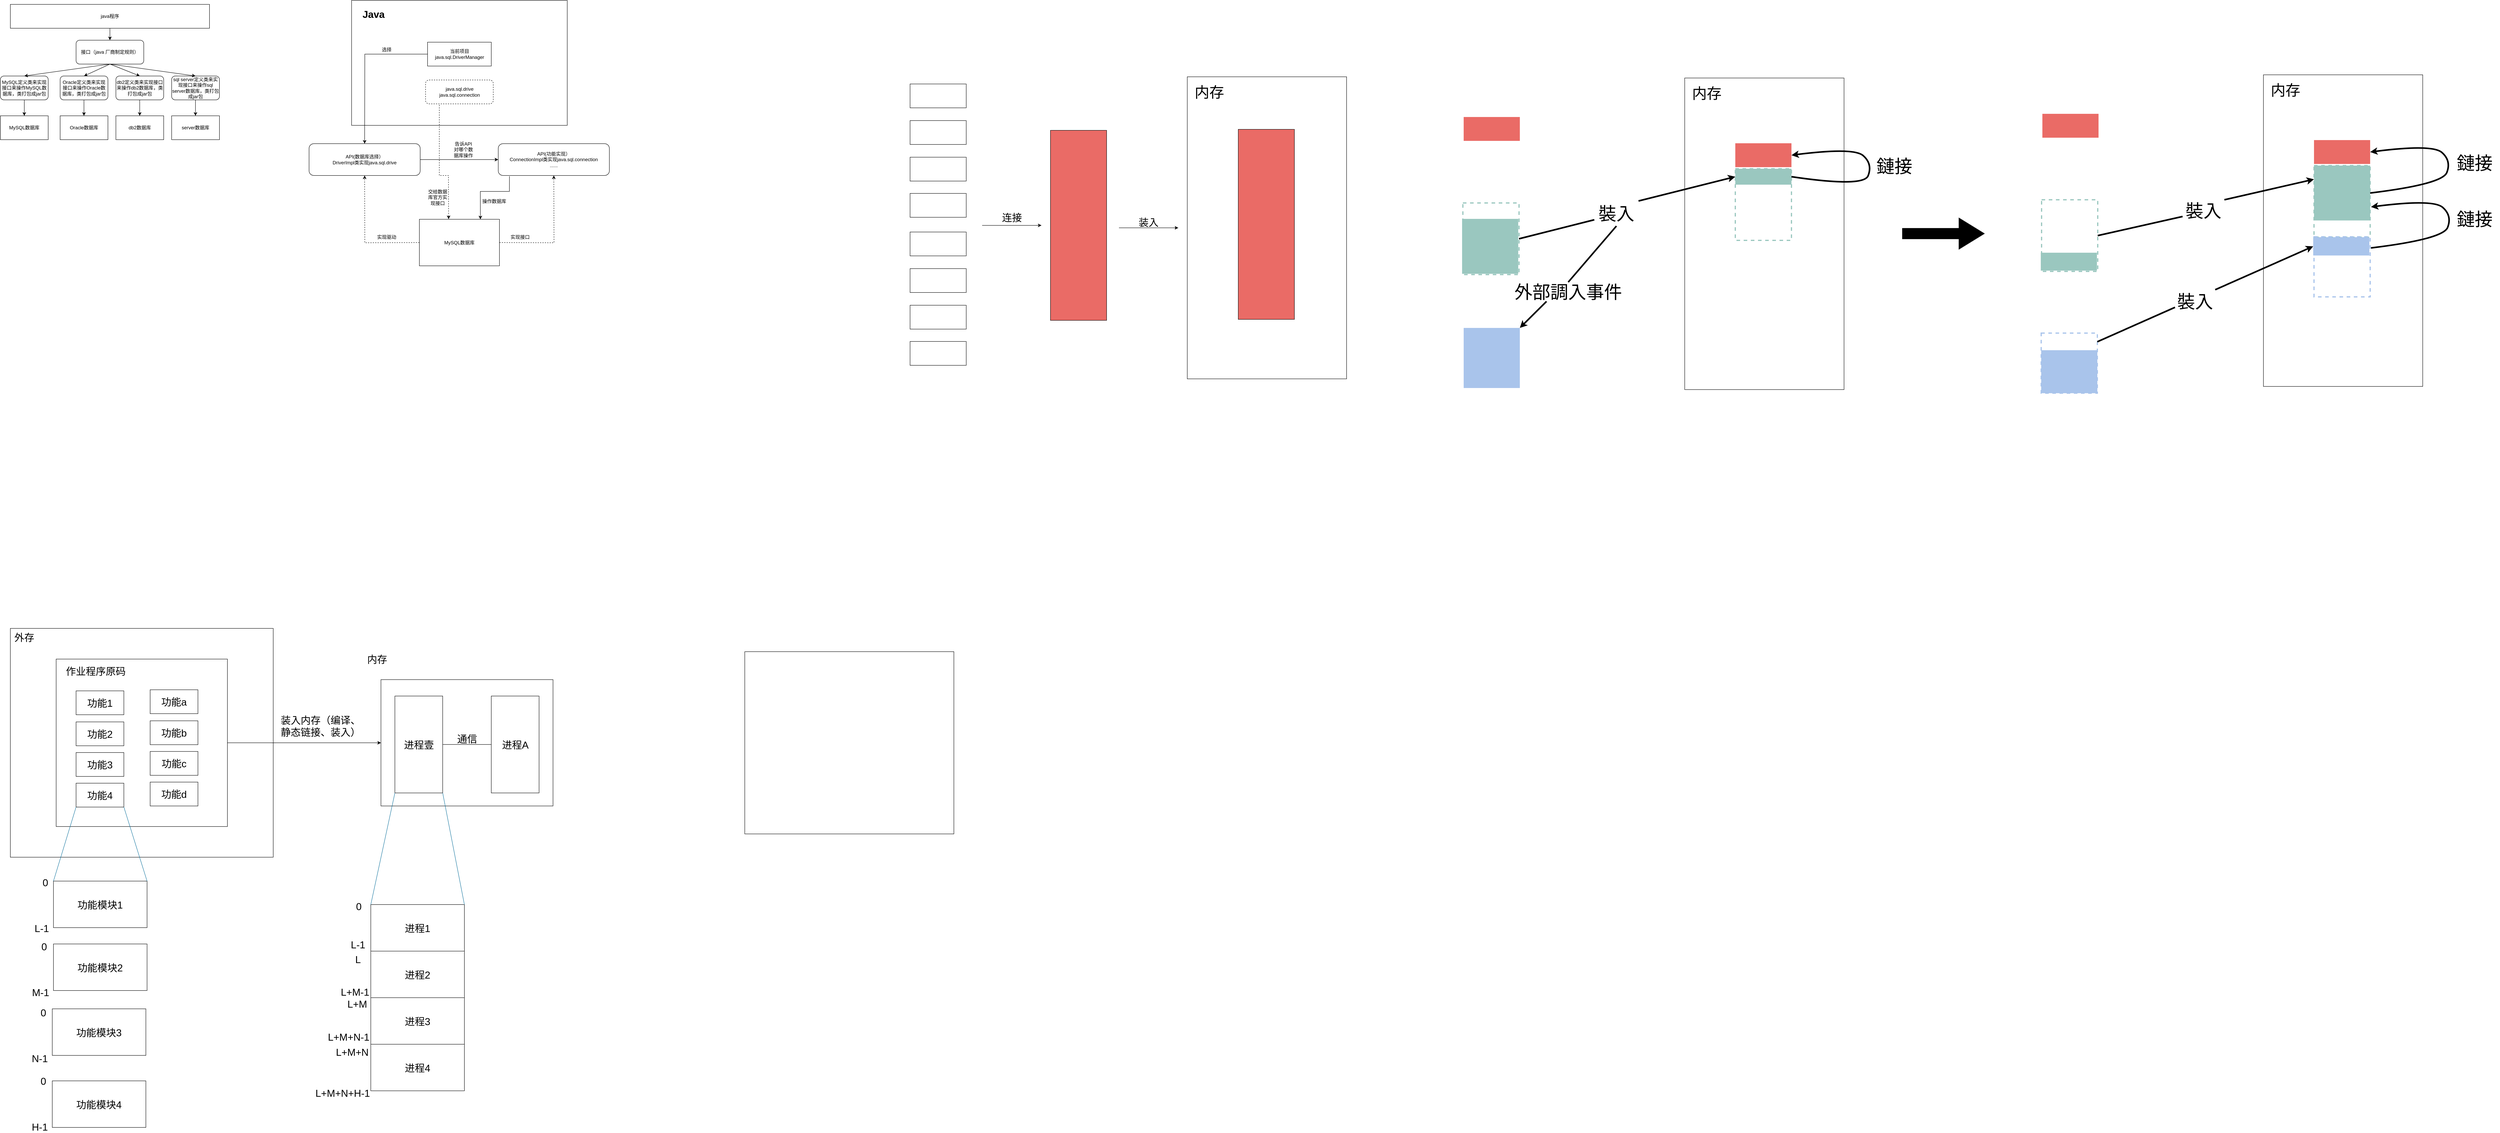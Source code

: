 <mxfile version="20.5.1" type="github">
  <diagram id="fJQxoJf5jhGwblM7NqLG" name="第 1 页">
    <mxGraphModel dx="2585" dy="1385" grid="0" gridSize="10" guides="0" tooltips="1" connect="1" arrows="1" fold="1" page="1" pageScale="1" pageWidth="12000" pageHeight="1500" math="0" shadow="0">
      <root>
        <mxCell id="0" />
        <mxCell id="1" parent="0" />
        <mxCell id="TgsDMeZz0ZNmJRAmqob0-390" value="" style="rounded=0;whiteSpace=wrap;html=1;fontSize=25;" vertex="1" parent="1">
          <mxGeometry x="4514" y="395" width="400" height="783" as="geometry" />
        </mxCell>
        <mxCell id="TgsDMeZz0ZNmJRAmqob0-39" value="" style="rounded=0;whiteSpace=wrap;html=1;fillColor=none;" vertex="1" parent="1">
          <mxGeometry x="1166.75" y="200" width="541.5" height="314" as="geometry" />
        </mxCell>
        <mxCell id="TgsDMeZz0ZNmJRAmqob0-1" value="java程序&lt;br&gt;" style="rounded=0;whiteSpace=wrap;html=1;align=center;" vertex="1" parent="1">
          <mxGeometry x="310" y="210" width="500" height="60" as="geometry" />
        </mxCell>
        <mxCell id="TgsDMeZz0ZNmJRAmqob0-2" value="接口（java 厂商制定规则）" style="rounded=1;whiteSpace=wrap;html=1;" vertex="1" parent="1">
          <mxGeometry x="475" y="300" width="170" height="60" as="geometry" />
        </mxCell>
        <mxCell id="TgsDMeZz0ZNmJRAmqob0-3" value="MySQL定义类来实现接口来操作MySQL数据库，类打包成jar包" style="rounded=1;whiteSpace=wrap;html=1;" vertex="1" parent="1">
          <mxGeometry x="285" y="390" width="120" height="60" as="geometry" />
        </mxCell>
        <mxCell id="TgsDMeZz0ZNmJRAmqob0-4" value="Oracle定义类来实现接口来操作Oracle数据库，类打包成jar包" style="rounded=1;whiteSpace=wrap;html=1;" vertex="1" parent="1">
          <mxGeometry x="435" y="390" width="120" height="60" as="geometry" />
        </mxCell>
        <mxCell id="TgsDMeZz0ZNmJRAmqob0-5" value="db2定义类来实现接口来操作db2数据库，类打包成jar包" style="rounded=1;whiteSpace=wrap;html=1;" vertex="1" parent="1">
          <mxGeometry x="575" y="390" width="120" height="60" as="geometry" />
        </mxCell>
        <mxCell id="TgsDMeZz0ZNmJRAmqob0-6" value="sql server定义类来实现接口来操作sql server数据库，类打包成jar包" style="rounded=1;whiteSpace=wrap;html=1;" vertex="1" parent="1">
          <mxGeometry x="715" y="390" width="120" height="60" as="geometry" />
        </mxCell>
        <mxCell id="TgsDMeZz0ZNmJRAmqob0-7" value="MySQL数据库" style="rounded=0;whiteSpace=wrap;html=1;" vertex="1" parent="1">
          <mxGeometry x="285" y="490" width="120" height="60" as="geometry" />
        </mxCell>
        <mxCell id="TgsDMeZz0ZNmJRAmqob0-8" value="server数据库" style="rounded=0;whiteSpace=wrap;html=1;" vertex="1" parent="1">
          <mxGeometry x="715" y="490" width="120" height="60" as="geometry" />
        </mxCell>
        <mxCell id="TgsDMeZz0ZNmJRAmqob0-9" value="db2数据库" style="rounded=0;whiteSpace=wrap;html=1;" vertex="1" parent="1">
          <mxGeometry x="575" y="490" width="120" height="60" as="geometry" />
        </mxCell>
        <mxCell id="TgsDMeZz0ZNmJRAmqob0-10" value="Oracle数据库" style="rounded=0;whiteSpace=wrap;html=1;" vertex="1" parent="1">
          <mxGeometry x="435" y="490" width="120" height="60" as="geometry" />
        </mxCell>
        <mxCell id="TgsDMeZz0ZNmJRAmqob0-11" value="" style="endArrow=classic;html=1;rounded=0;exitX=0.5;exitY=1;exitDx=0;exitDy=0;entryX=0.5;entryY=0;entryDx=0;entryDy=0;" edge="1" parent="1" source="TgsDMeZz0ZNmJRAmqob0-1" target="TgsDMeZz0ZNmJRAmqob0-2">
          <mxGeometry width="50" height="50" relative="1" as="geometry">
            <mxPoint x="590" y="390" as="sourcePoint" />
            <mxPoint x="640" y="340" as="targetPoint" />
          </mxGeometry>
        </mxCell>
        <mxCell id="TgsDMeZz0ZNmJRAmqob0-12" value="" style="endArrow=classic;html=1;rounded=0;exitX=0.5;exitY=1;exitDx=0;exitDy=0;entryX=0.5;entryY=0;entryDx=0;entryDy=0;" edge="1" parent="1" source="TgsDMeZz0ZNmJRAmqob0-2" target="TgsDMeZz0ZNmJRAmqob0-3">
          <mxGeometry width="50" height="50" relative="1" as="geometry">
            <mxPoint x="590" y="390" as="sourcePoint" />
            <mxPoint x="640" y="340" as="targetPoint" />
          </mxGeometry>
        </mxCell>
        <mxCell id="TgsDMeZz0ZNmJRAmqob0-13" value="" style="endArrow=classic;html=1;rounded=0;exitX=0.5;exitY=1;exitDx=0;exitDy=0;entryX=0.5;entryY=0;entryDx=0;entryDy=0;" edge="1" parent="1" source="TgsDMeZz0ZNmJRAmqob0-2" target="TgsDMeZz0ZNmJRAmqob0-6">
          <mxGeometry width="50" height="50" relative="1" as="geometry">
            <mxPoint x="570" y="370" as="sourcePoint" />
            <mxPoint x="355" y="400" as="targetPoint" />
          </mxGeometry>
        </mxCell>
        <mxCell id="TgsDMeZz0ZNmJRAmqob0-14" value="" style="endArrow=classic;html=1;rounded=0;entryX=0.5;entryY=0;entryDx=0;entryDy=0;exitX=0.5;exitY=1;exitDx=0;exitDy=0;" edge="1" parent="1" source="TgsDMeZz0ZNmJRAmqob0-2" target="TgsDMeZz0ZNmJRAmqob0-5">
          <mxGeometry width="50" height="50" relative="1" as="geometry">
            <mxPoint x="560" y="370" as="sourcePoint" />
            <mxPoint x="785" y="400" as="targetPoint" />
          </mxGeometry>
        </mxCell>
        <mxCell id="TgsDMeZz0ZNmJRAmqob0-15" value="" style="endArrow=classic;html=1;rounded=0;entryX=0.5;entryY=0;entryDx=0;entryDy=0;exitX=0.5;exitY=1;exitDx=0;exitDy=0;" edge="1" parent="1" source="TgsDMeZz0ZNmJRAmqob0-2" target="TgsDMeZz0ZNmJRAmqob0-4">
          <mxGeometry width="50" height="50" relative="1" as="geometry">
            <mxPoint x="570" y="370" as="sourcePoint" />
            <mxPoint x="645" y="400" as="targetPoint" />
          </mxGeometry>
        </mxCell>
        <mxCell id="TgsDMeZz0ZNmJRAmqob0-16" value="" style="endArrow=classic;html=1;rounded=0;exitX=0.5;exitY=1;exitDx=0;exitDy=0;entryX=0.5;entryY=0;entryDx=0;entryDy=0;" edge="1" parent="1" source="TgsDMeZz0ZNmJRAmqob0-3" target="TgsDMeZz0ZNmJRAmqob0-7">
          <mxGeometry width="50" height="50" relative="1" as="geometry">
            <mxPoint x="570" y="280" as="sourcePoint" />
            <mxPoint x="570" y="310" as="targetPoint" />
          </mxGeometry>
        </mxCell>
        <mxCell id="TgsDMeZz0ZNmJRAmqob0-17" value="" style="endArrow=classic;html=1;rounded=0;exitX=0.5;exitY=1;exitDx=0;exitDy=0;entryX=0.5;entryY=0;entryDx=0;entryDy=0;" edge="1" parent="1">
          <mxGeometry width="50" height="50" relative="1" as="geometry">
            <mxPoint x="494.8" y="450" as="sourcePoint" />
            <mxPoint x="494.8" y="490" as="targetPoint" />
          </mxGeometry>
        </mxCell>
        <mxCell id="TgsDMeZz0ZNmJRAmqob0-18" value="" style="endArrow=classic;html=1;rounded=0;exitX=0.5;exitY=1;exitDx=0;exitDy=0;entryX=0.5;entryY=0;entryDx=0;entryDy=0;" edge="1" parent="1">
          <mxGeometry width="50" height="50" relative="1" as="geometry">
            <mxPoint x="634.8" y="450" as="sourcePoint" />
            <mxPoint x="634.8" y="490" as="targetPoint" />
          </mxGeometry>
        </mxCell>
        <mxCell id="TgsDMeZz0ZNmJRAmqob0-19" value="" style="endArrow=classic;html=1;rounded=0;exitX=0.5;exitY=1;exitDx=0;exitDy=0;entryX=0.5;entryY=0;entryDx=0;entryDy=0;" edge="1" parent="1">
          <mxGeometry width="50" height="50" relative="1" as="geometry">
            <mxPoint x="774.8" y="450" as="sourcePoint" />
            <mxPoint x="774.8" y="490" as="targetPoint" />
          </mxGeometry>
        </mxCell>
        <mxCell id="TgsDMeZz0ZNmJRAmqob0-20" value="当前项目&lt;br&gt;java.sql.DriverManager" style="rounded=0;whiteSpace=wrap;html=1;align=center;" vertex="1" parent="1">
          <mxGeometry x="1357.5" y="305" width="160" height="60" as="geometry" />
        </mxCell>
        <mxCell id="TgsDMeZz0ZNmJRAmqob0-21" value="java.sql.drive&lt;br&gt;java.sql.connection&lt;br&gt;" style="rounded=1;whiteSpace=wrap;html=1;fillColor=none;dashed=1;" vertex="1" parent="1">
          <mxGeometry x="1352.5" y="400" width="170" height="60" as="geometry" />
        </mxCell>
        <mxCell id="TgsDMeZz0ZNmJRAmqob0-23" value="API(数据库选择）&lt;br&gt;DriverImpl类实现java.sql.drive" style="rounded=1;whiteSpace=wrap;html=1;fillColor=none;" vertex="1" parent="1">
          <mxGeometry x="1060" y="560" width="279" height="80" as="geometry" />
        </mxCell>
        <mxCell id="TgsDMeZz0ZNmJRAmqob0-29" value="MySQL数据库" style="rounded=0;whiteSpace=wrap;html=1;" vertex="1" parent="1">
          <mxGeometry x="1337" y="750" width="201" height="117" as="geometry" />
        </mxCell>
        <mxCell id="TgsDMeZz0ZNmJRAmqob0-30" value="" style="endArrow=classic;html=1;rounded=0;entryX=0.5;entryY=0;entryDx=0;entryDy=0;exitX=0;exitY=0.5;exitDx=0;exitDy=0;" edge="1" parent="1" source="TgsDMeZz0ZNmJRAmqob0-20" target="TgsDMeZz0ZNmJRAmqob0-23">
          <mxGeometry width="50" height="50" relative="1" as="geometry">
            <mxPoint x="1429" y="484" as="sourcePoint" />
            <mxPoint x="1479" y="434" as="targetPoint" />
            <Array as="points">
              <mxPoint x="1200" y="335" />
            </Array>
          </mxGeometry>
        </mxCell>
        <mxCell id="TgsDMeZz0ZNmJRAmqob0-36" value="" style="endArrow=classic;html=1;rounded=0;exitX=0;exitY=0.5;exitDx=0;exitDy=0;entryX=0.5;entryY=1;entryDx=0;entryDy=0;dashed=1;" edge="1" parent="1" source="TgsDMeZz0ZNmJRAmqob0-29" target="TgsDMeZz0ZNmJRAmqob0-23">
          <mxGeometry width="50" height="50" relative="1" as="geometry">
            <mxPoint x="1199" y="767" as="sourcePoint" />
            <mxPoint x="1398.8" y="582" as="targetPoint" />
            <Array as="points">
              <mxPoint x="1200" y="809" />
              <mxPoint x="1200" y="803" />
            </Array>
          </mxGeometry>
        </mxCell>
        <mxCell id="TgsDMeZz0ZNmJRAmqob0-41" value="实现驱动" style="text;html=1;strokeColor=none;fillColor=none;align=center;verticalAlign=middle;whiteSpace=wrap;rounded=0;" vertex="1" parent="1">
          <mxGeometry x="1225" y="780" width="60" height="30" as="geometry" />
        </mxCell>
        <mxCell id="TgsDMeZz0ZNmJRAmqob0-42" value="选择" style="text;html=1;strokeColor=none;fillColor=none;align=center;verticalAlign=middle;whiteSpace=wrap;rounded=0;" vertex="1" parent="1">
          <mxGeometry x="1225" y="309" width="60" height="30" as="geometry" />
        </mxCell>
        <mxCell id="TgsDMeZz0ZNmJRAmqob0-43" value="" style="endArrow=classic;html=1;rounded=0;exitX=1;exitY=0.5;exitDx=0;exitDy=0;entryX=0;entryY=0.5;entryDx=0;entryDy=0;" edge="1" parent="1" source="TgsDMeZz0ZNmJRAmqob0-23" target="TgsDMeZz0ZNmJRAmqob0-48">
          <mxGeometry width="50" height="50" relative="1" as="geometry">
            <mxPoint x="1310" y="480" as="sourcePoint" />
            <mxPoint x="1410" y="600" as="targetPoint" />
            <Array as="points">
              <mxPoint x="1360" y="600" />
            </Array>
          </mxGeometry>
        </mxCell>
        <mxCell id="TgsDMeZz0ZNmJRAmqob0-44" value="告诉API对哪个数据库操作" style="text;html=1;strokeColor=none;fillColor=none;align=center;verticalAlign=middle;whiteSpace=wrap;rounded=0;" vertex="1" parent="1">
          <mxGeometry x="1420" y="560" width="55" height="30" as="geometry" />
        </mxCell>
        <mxCell id="TgsDMeZz0ZNmJRAmqob0-47" value="" style="endArrow=classic;html=1;rounded=0;exitX=1;exitY=0.5;exitDx=0;exitDy=0;entryX=0.5;entryY=1;entryDx=0;entryDy=0;dashed=1;" edge="1" parent="1" source="TgsDMeZz0ZNmJRAmqob0-29" target="TgsDMeZz0ZNmJRAmqob0-48">
          <mxGeometry width="50" height="50" relative="1" as="geometry">
            <mxPoint x="1580" y="475.41" as="sourcePoint" />
            <mxPoint x="1580.939" y="764.591" as="targetPoint" />
            <Array as="points">
              <mxPoint x="1675" y="809" />
            </Array>
          </mxGeometry>
        </mxCell>
        <mxCell id="TgsDMeZz0ZNmJRAmqob0-48" value="API(功能实现）&lt;br&gt;ConnectionImpl类实现java.sql.connection&lt;br&gt;......" style="rounded=1;whiteSpace=wrap;html=1;fillColor=none;" vertex="1" parent="1">
          <mxGeometry x="1535" y="560" width="279" height="80" as="geometry" />
        </mxCell>
        <mxCell id="TgsDMeZz0ZNmJRAmqob0-49" value="实现接口" style="text;html=1;strokeColor=none;fillColor=none;align=center;verticalAlign=middle;whiteSpace=wrap;rounded=0;" vertex="1" parent="1">
          <mxGeometry x="1560" y="780" width="60" height="30" as="geometry" />
        </mxCell>
        <mxCell id="TgsDMeZz0ZNmJRAmqob0-52" value="" style="endArrow=classic;html=1;rounded=0;dashed=1;exitX=0.203;exitY=1.044;exitDx=0;exitDy=0;exitPerimeter=0;entryX=0.365;entryY=-0.003;entryDx=0;entryDy=0;entryPerimeter=0;" edge="1" parent="1" source="TgsDMeZz0ZNmJRAmqob0-21" target="TgsDMeZz0ZNmJRAmqob0-29">
          <mxGeometry width="50" height="50" relative="1" as="geometry">
            <mxPoint x="1420" y="690" as="sourcePoint" />
            <mxPoint x="1470" y="640" as="targetPoint" />
            <Array as="points">
              <mxPoint x="1387" y="640" />
              <mxPoint x="1410" y="640" />
            </Array>
          </mxGeometry>
        </mxCell>
        <mxCell id="TgsDMeZz0ZNmJRAmqob0-53" value="交给数据库官方实现接口" style="text;html=1;strokeColor=none;fillColor=none;align=center;verticalAlign=middle;whiteSpace=wrap;rounded=0;dashed=1;" vertex="1" parent="1">
          <mxGeometry x="1352.5" y="680" width="60" height="30" as="geometry" />
        </mxCell>
        <mxCell id="TgsDMeZz0ZNmJRAmqob0-55" value="" style="endArrow=classic;html=1;rounded=0;exitX=0.101;exitY=1.023;exitDx=0;exitDy=0;exitPerimeter=0;entryX=0.762;entryY=0.001;entryDx=0;entryDy=0;entryPerimeter=0;" edge="1" parent="1" source="TgsDMeZz0ZNmJRAmqob0-48" target="TgsDMeZz0ZNmJRAmqob0-29">
          <mxGeometry width="50" height="50" relative="1" as="geometry">
            <mxPoint x="1390" y="620" as="sourcePoint" />
            <mxPoint x="1440" y="570" as="targetPoint" />
            <Array as="points">
              <mxPoint x="1563" y="680" />
              <mxPoint x="1490" y="680" />
            </Array>
          </mxGeometry>
        </mxCell>
        <mxCell id="TgsDMeZz0ZNmJRAmqob0-56" value="操作数据库" style="text;html=1;strokeColor=none;fillColor=none;align=center;verticalAlign=middle;whiteSpace=wrap;rounded=0;dashed=1;" vertex="1" parent="1">
          <mxGeometry x="1490" y="690" width="70" height="30" as="geometry" />
        </mxCell>
        <mxCell id="TgsDMeZz0ZNmJRAmqob0-57" value="&lt;font style=&quot;font-size: 25px;&quot;&gt;&lt;b&gt;Java&lt;/b&gt;&lt;/font&gt;" style="text;html=1;strokeColor=none;fillColor=none;align=center;verticalAlign=middle;whiteSpace=wrap;rounded=0;dashed=1;" vertex="1" parent="1">
          <mxGeometry x="1180" y="214" width="84" height="39" as="geometry" />
        </mxCell>
        <mxCell id="TgsDMeZz0ZNmJRAmqob0-58" value="" style="rounded=0;whiteSpace=wrap;html=1;fontSize=25;" vertex="1" parent="1">
          <mxGeometry x="310" y="1778" width="660" height="575" as="geometry" />
        </mxCell>
        <mxCell id="TgsDMeZz0ZNmJRAmqob0-59" value="外存" style="text;html=1;strokeColor=none;fillColor=none;align=center;verticalAlign=middle;whiteSpace=wrap;rounded=0;fontSize=25;" vertex="1" parent="1">
          <mxGeometry x="314.5" y="1785" width="60" height="30" as="geometry" />
        </mxCell>
        <mxCell id="TgsDMeZz0ZNmJRAmqob0-60" value="" style="rounded=0;whiteSpace=wrap;html=1;fontSize=25;" vertex="1" parent="1">
          <mxGeometry x="425" y="1855.13" width="430" height="420.75" as="geometry" />
        </mxCell>
        <mxCell id="TgsDMeZz0ZNmJRAmqob0-61" value="" style="endArrow=classic;html=1;rounded=0;fontSize=25;exitX=1;exitY=0.5;exitDx=0;exitDy=0;entryX=0;entryY=0.5;entryDx=0;entryDy=0;" edge="1" parent="1" source="TgsDMeZz0ZNmJRAmqob0-60" target="TgsDMeZz0ZNmJRAmqob0-66">
          <mxGeometry width="50" height="50" relative="1" as="geometry">
            <mxPoint x="1126.5" y="2005" as="sourcePoint" />
            <mxPoint x="1269.5" y="2060" as="targetPoint" />
          </mxGeometry>
        </mxCell>
        <mxCell id="TgsDMeZz0ZNmJRAmqob0-62" value="" style="rounded=0;whiteSpace=wrap;html=1;fontSize=25;fillColor=none;" vertex="1" parent="1">
          <mxGeometry x="2154" y="1836.5" width="525" height="458" as="geometry" />
        </mxCell>
        <mxCell id="TgsDMeZz0ZNmJRAmqob0-64" value="装入内存（编译、静态链接、装入）" style="text;html=1;strokeColor=none;fillColor=none;align=center;verticalAlign=middle;whiteSpace=wrap;rounded=0;fontSize=25;" vertex="1" parent="1">
          <mxGeometry x="980" y="1976" width="217.5" height="94" as="geometry" />
        </mxCell>
        <mxCell id="TgsDMeZz0ZNmJRAmqob0-65" value="内存" style="text;html=1;strokeColor=none;fillColor=none;align=center;verticalAlign=middle;whiteSpace=wrap;rounded=0;fontSize=25;" vertex="1" parent="1">
          <mxGeometry x="1200.5" y="1840" width="60" height="30" as="geometry" />
        </mxCell>
        <mxCell id="TgsDMeZz0ZNmJRAmqob0-66" value="" style="rounded=0;whiteSpace=wrap;html=1;fontSize=25;" vertex="1" parent="1">
          <mxGeometry x="1240.5" y="1906.75" width="432" height="317.5" as="geometry" />
        </mxCell>
        <mxCell id="TgsDMeZz0ZNmJRAmqob0-71" value="作业程序原码" style="text;html=1;strokeColor=none;fillColor=none;align=center;verticalAlign=middle;whiteSpace=wrap;rounded=0;fontSize=25;" vertex="1" parent="1">
          <mxGeometry x="437" y="1870" width="175" height="30" as="geometry" />
        </mxCell>
        <mxCell id="TgsDMeZz0ZNmJRAmqob0-76" value="功能1" style="rounded=0;whiteSpace=wrap;html=1;fontSize=25;" vertex="1" parent="1">
          <mxGeometry x="475" y="1935" width="120" height="60" as="geometry" />
        </mxCell>
        <mxCell id="TgsDMeZz0ZNmJRAmqob0-77" value="功能4" style="rounded=0;whiteSpace=wrap;html=1;fontSize=25;" vertex="1" parent="1">
          <mxGeometry x="475" y="2167" width="120" height="60" as="geometry" />
        </mxCell>
        <mxCell id="TgsDMeZz0ZNmJRAmqob0-78" value="功能3" style="rounded=0;whiteSpace=wrap;html=1;fontSize=25;" vertex="1" parent="1">
          <mxGeometry x="475" y="2090" width="120" height="60" as="geometry" />
        </mxCell>
        <mxCell id="TgsDMeZz0ZNmJRAmqob0-79" value="功能2" style="rounded=0;whiteSpace=wrap;html=1;fontSize=25;" vertex="1" parent="1">
          <mxGeometry x="475" y="2013" width="120" height="60" as="geometry" />
        </mxCell>
        <mxCell id="TgsDMeZz0ZNmJRAmqob0-82" value="进程壹" style="rounded=0;whiteSpace=wrap;html=1;fontSize=25;" vertex="1" parent="1">
          <mxGeometry x="1275.5" y="1948" width="120" height="243.51" as="geometry" />
        </mxCell>
        <mxCell id="TgsDMeZz0ZNmJRAmqob0-85" style="edgeStyle=none;rounded=0;orthogonalLoop=1;jettySize=auto;html=1;exitX=0.75;exitY=1;exitDx=0;exitDy=0;fontSize=25;" edge="1" parent="1" source="TgsDMeZz0ZNmJRAmqob0-82" target="TgsDMeZz0ZNmJRAmqob0-82">
          <mxGeometry relative="1" as="geometry" />
        </mxCell>
        <mxCell id="TgsDMeZz0ZNmJRAmqob0-87" value="进程4" style="rounded=0;whiteSpace=wrap;html=1;fontSize=25;" vertex="1" parent="1">
          <mxGeometry x="1215" y="2823" width="235" height="117" as="geometry" />
        </mxCell>
        <mxCell id="TgsDMeZz0ZNmJRAmqob0-90" value="进程1" style="rounded=0;whiteSpace=wrap;html=1;fontSize=25;" vertex="1" parent="1">
          <mxGeometry x="1215" y="2472" width="235" height="117" as="geometry" />
        </mxCell>
        <mxCell id="TgsDMeZz0ZNmJRAmqob0-91" value="进程2" style="rounded=0;whiteSpace=wrap;html=1;fontSize=25;" vertex="1" parent="1">
          <mxGeometry x="1215" y="2589" width="235" height="117" as="geometry" />
        </mxCell>
        <mxCell id="TgsDMeZz0ZNmJRAmqob0-92" value="进程3" style="rounded=0;whiteSpace=wrap;html=1;fontSize=25;" vertex="1" parent="1">
          <mxGeometry x="1215" y="2706" width="235" height="117" as="geometry" />
        </mxCell>
        <mxCell id="TgsDMeZz0ZNmJRAmqob0-93" value="" style="endArrow=none;html=1;rounded=0;fontSize=25;entryX=0;entryY=1;entryDx=0;entryDy=0;exitX=0;exitY=0;exitDx=0;exitDy=0;fillColor=#b1ddf0;strokeColor=#10739e;" edge="1" parent="1" source="TgsDMeZz0ZNmJRAmqob0-90" target="TgsDMeZz0ZNmJRAmqob0-82">
          <mxGeometry width="50" height="50" relative="1" as="geometry">
            <mxPoint x="1173" y="2502" as="sourcePoint" />
            <mxPoint x="1223" y="2452" as="targetPoint" />
          </mxGeometry>
        </mxCell>
        <mxCell id="TgsDMeZz0ZNmJRAmqob0-94" value="" style="endArrow=none;html=1;rounded=0;fontSize=25;exitX=1;exitY=1;exitDx=0;exitDy=0;entryX=1;entryY=0;entryDx=0;entryDy=0;fillColor=#b1ddf0;strokeColor=#10739e;" edge="1" parent="1" source="TgsDMeZz0ZNmJRAmqob0-82" target="TgsDMeZz0ZNmJRAmqob0-90">
          <mxGeometry width="50" height="50" relative="1" as="geometry">
            <mxPoint x="1173" y="2502" as="sourcePoint" />
            <mxPoint x="1223" y="2452" as="targetPoint" />
          </mxGeometry>
        </mxCell>
        <mxCell id="TgsDMeZz0ZNmJRAmqob0-95" value="0" style="text;html=1;strokeColor=none;fillColor=none;align=center;verticalAlign=middle;whiteSpace=wrap;rounded=0;fontSize=25;" vertex="1" parent="1">
          <mxGeometry x="1155" y="2461" width="60" height="30" as="geometry" />
        </mxCell>
        <mxCell id="TgsDMeZz0ZNmJRAmqob0-96" value="L-1" style="text;html=1;strokeColor=none;fillColor=none;align=center;verticalAlign=middle;whiteSpace=wrap;rounded=0;fontSize=25;" vertex="1" parent="1">
          <mxGeometry x="1152.5" y="2557" width="60" height="30" as="geometry" />
        </mxCell>
        <mxCell id="TgsDMeZz0ZNmJRAmqob0-97" value="L" style="text;html=1;strokeColor=none;fillColor=none;align=center;verticalAlign=middle;whiteSpace=wrap;rounded=0;fontSize=25;" vertex="1" parent="1">
          <mxGeometry x="1152.5" y="2594" width="60" height="30" as="geometry" />
        </mxCell>
        <mxCell id="TgsDMeZz0ZNmJRAmqob0-98" value="L+M-1" style="text;html=1;strokeColor=none;fillColor=none;align=center;verticalAlign=middle;whiteSpace=wrap;rounded=0;fontSize=25;" vertex="1" parent="1">
          <mxGeometry x="1126" y="2676" width="99" height="30" as="geometry" />
        </mxCell>
        <mxCell id="TgsDMeZz0ZNmJRAmqob0-99" value="L+M" style="text;html=1;strokeColor=none;fillColor=none;align=center;verticalAlign=middle;whiteSpace=wrap;rounded=0;fontSize=25;" vertex="1" parent="1">
          <mxGeometry x="1150.5" y="2706" width="60" height="30" as="geometry" />
        </mxCell>
        <mxCell id="TgsDMeZz0ZNmJRAmqob0-100" value="L+M+N-1" style="text;html=1;strokeColor=none;fillColor=none;align=center;verticalAlign=middle;whiteSpace=wrap;rounded=0;fontSize=25;" vertex="1" parent="1">
          <mxGeometry x="1104" y="2789" width="111" height="30" as="geometry" />
        </mxCell>
        <mxCell id="TgsDMeZz0ZNmJRAmqob0-101" value="L+M+N" style="text;html=1;strokeColor=none;fillColor=none;align=center;verticalAlign=middle;whiteSpace=wrap;rounded=0;fontSize=25;" vertex="1" parent="1">
          <mxGeometry x="1125.5" y="2827" width="85" height="30" as="geometry" />
        </mxCell>
        <mxCell id="TgsDMeZz0ZNmJRAmqob0-102" value="L+M+N+H-1" style="text;html=1;strokeColor=none;fillColor=none;align=center;verticalAlign=middle;whiteSpace=wrap;rounded=0;fontSize=25;" vertex="1" parent="1">
          <mxGeometry x="1074" y="2930" width="141" height="30" as="geometry" />
        </mxCell>
        <mxCell id="TgsDMeZz0ZNmJRAmqob0-103" value="功能模块4" style="rounded=0;whiteSpace=wrap;html=1;fontSize=25;" vertex="1" parent="1">
          <mxGeometry x="415.25" y="2915" width="235" height="117" as="geometry" />
        </mxCell>
        <mxCell id="TgsDMeZz0ZNmJRAmqob0-113" value="0" style="text;html=1;strokeColor=none;fillColor=none;align=center;verticalAlign=middle;whiteSpace=wrap;rounded=0;fontSize=25;" vertex="1" parent="1">
          <mxGeometry x="377" y="2900" width="31.5" height="30" as="geometry" />
        </mxCell>
        <mxCell id="TgsDMeZz0ZNmJRAmqob0-114" value="H-1" style="text;html=1;strokeColor=none;fillColor=none;align=center;verticalAlign=middle;whiteSpace=wrap;rounded=0;fontSize=25;" vertex="1" parent="1">
          <mxGeometry x="355" y="3015" width="58" height="30" as="geometry" />
        </mxCell>
        <mxCell id="TgsDMeZz0ZNmJRAmqob0-124" value="功能模块1" style="rounded=0;whiteSpace=wrap;html=1;fontSize=25;" vertex="1" parent="1">
          <mxGeometry x="418.25" y="2413" width="235" height="117" as="geometry" />
        </mxCell>
        <mxCell id="TgsDMeZz0ZNmJRAmqob0-125" value="0" style="text;html=1;strokeColor=none;fillColor=none;align=center;verticalAlign=middle;whiteSpace=wrap;rounded=0;fontSize=25;" vertex="1" parent="1">
          <mxGeometry x="382.25" y="2401" width="31.5" height="30" as="geometry" />
        </mxCell>
        <mxCell id="TgsDMeZz0ZNmJRAmqob0-126" value="L-1" style="text;html=1;strokeColor=none;fillColor=none;align=center;verticalAlign=middle;whiteSpace=wrap;rounded=0;fontSize=25;" vertex="1" parent="1">
          <mxGeometry x="360.25" y="2516" width="58" height="30" as="geometry" />
        </mxCell>
        <mxCell id="TgsDMeZz0ZNmJRAmqob0-127" value="功能模块2" style="rounded=0;whiteSpace=wrap;html=1;fontSize=25;" vertex="1" parent="1">
          <mxGeometry x="418.25" y="2571" width="235" height="117" as="geometry" />
        </mxCell>
        <mxCell id="TgsDMeZz0ZNmJRAmqob0-128" value="0" style="text;html=1;strokeColor=none;fillColor=none;align=center;verticalAlign=middle;whiteSpace=wrap;rounded=0;fontSize=25;" vertex="1" parent="1">
          <mxGeometry x="378.75" y="2561.5" width="31.5" height="30" as="geometry" />
        </mxCell>
        <mxCell id="TgsDMeZz0ZNmJRAmqob0-129" value="M-1" style="text;html=1;strokeColor=none;fillColor=none;align=center;verticalAlign=middle;whiteSpace=wrap;rounded=0;fontSize=25;" vertex="1" parent="1">
          <mxGeometry x="356.75" y="2676.5" width="58" height="30" as="geometry" />
        </mxCell>
        <mxCell id="TgsDMeZz0ZNmJRAmqob0-130" value="功能模块3" style="rounded=0;whiteSpace=wrap;html=1;fontSize=25;" vertex="1" parent="1">
          <mxGeometry x="415.25" y="2734" width="235" height="117" as="geometry" />
        </mxCell>
        <mxCell id="TgsDMeZz0ZNmJRAmqob0-131" value="0" style="text;html=1;strokeColor=none;fillColor=none;align=center;verticalAlign=middle;whiteSpace=wrap;rounded=0;fontSize=25;" vertex="1" parent="1">
          <mxGeometry x="377" y="2728" width="31.5" height="30" as="geometry" />
        </mxCell>
        <mxCell id="TgsDMeZz0ZNmJRAmqob0-132" value="N-1" style="text;html=1;strokeColor=none;fillColor=none;align=center;verticalAlign=middle;whiteSpace=wrap;rounded=0;fontSize=25;" vertex="1" parent="1">
          <mxGeometry x="355" y="2843" width="58" height="30" as="geometry" />
        </mxCell>
        <mxCell id="TgsDMeZz0ZNmJRAmqob0-133" value="" style="endArrow=none;html=1;rounded=0;fontSize=25;entryX=0;entryY=1;entryDx=0;entryDy=0;exitX=0;exitY=0;exitDx=0;exitDy=0;fillColor=#b1ddf0;strokeColor=#10739e;" edge="1" parent="1" source="TgsDMeZz0ZNmJRAmqob0-124" target="TgsDMeZz0ZNmJRAmqob0-77">
          <mxGeometry width="50" height="50" relative="1" as="geometry">
            <mxPoint x="1222.5" y="2486" as="sourcePoint" />
            <mxPoint x="1280.0" y="2195.51" as="targetPoint" />
          </mxGeometry>
        </mxCell>
        <mxCell id="TgsDMeZz0ZNmJRAmqob0-134" value="" style="endArrow=none;html=1;rounded=0;fontSize=25;entryX=1;entryY=1;entryDx=0;entryDy=0;exitX=1;exitY=0;exitDx=0;exitDy=0;fillColor=#b1ddf0;strokeColor=#10739e;" edge="1" parent="1" source="TgsDMeZz0ZNmJRAmqob0-124" target="TgsDMeZz0ZNmJRAmqob0-77">
          <mxGeometry width="50" height="50" relative="1" as="geometry">
            <mxPoint x="420.0" y="2429" as="sourcePoint" />
            <mxPoint x="485" y="2237.0" as="targetPoint" />
          </mxGeometry>
        </mxCell>
        <mxCell id="TgsDMeZz0ZNmJRAmqob0-135" value="功能a" style="rounded=0;whiteSpace=wrap;html=1;fontSize=25;" vertex="1" parent="1">
          <mxGeometry x="661" y="1932.25" width="120" height="60" as="geometry" />
        </mxCell>
        <mxCell id="TgsDMeZz0ZNmJRAmqob0-136" value="功能d" style="rounded=0;whiteSpace=wrap;html=1;fontSize=25;" vertex="1" parent="1">
          <mxGeometry x="661" y="2164.25" width="120" height="60" as="geometry" />
        </mxCell>
        <mxCell id="TgsDMeZz0ZNmJRAmqob0-137" value="功能c" style="rounded=0;whiteSpace=wrap;html=1;fontSize=25;" vertex="1" parent="1">
          <mxGeometry x="661" y="2087.25" width="120" height="60" as="geometry" />
        </mxCell>
        <mxCell id="TgsDMeZz0ZNmJRAmqob0-138" value="功能b" style="rounded=0;whiteSpace=wrap;html=1;fontSize=25;" vertex="1" parent="1">
          <mxGeometry x="661" y="2010.25" width="120" height="60" as="geometry" />
        </mxCell>
        <mxCell id="TgsDMeZz0ZNmJRAmqob0-139" value="进程A" style="rounded=0;whiteSpace=wrap;html=1;fontSize=25;" vertex="1" parent="1">
          <mxGeometry x="1517.5" y="1948" width="120" height="243.51" as="geometry" />
        </mxCell>
        <mxCell id="TgsDMeZz0ZNmJRAmqob0-140" value="" style="endArrow=none;html=1;rounded=0;fontSize=25;exitX=1;exitY=0.5;exitDx=0;exitDy=0;entryX=0;entryY=0.5;entryDx=0;entryDy=0;" edge="1" parent="1" source="TgsDMeZz0ZNmJRAmqob0-82" target="TgsDMeZz0ZNmJRAmqob0-139">
          <mxGeometry width="50" height="50" relative="1" as="geometry">
            <mxPoint x="1519" y="2461" as="sourcePoint" />
            <mxPoint x="1569" y="2411" as="targetPoint" />
          </mxGeometry>
        </mxCell>
        <mxCell id="TgsDMeZz0ZNmJRAmqob0-141" value="通信" style="text;html=1;strokeColor=none;fillColor=none;align=center;verticalAlign=middle;whiteSpace=wrap;rounded=0;fontSize=25;" vertex="1" parent="1">
          <mxGeometry x="1426.5" y="2040" width="60" height="30" as="geometry" />
        </mxCell>
        <mxCell id="TgsDMeZz0ZNmJRAmqob0-144" value="" style="rounded=0;whiteSpace=wrap;html=1;fontSize=25;" vertex="1" parent="1">
          <mxGeometry x="2569" y="782" width="141" height="60" as="geometry" />
        </mxCell>
        <mxCell id="TgsDMeZz0ZNmJRAmqob0-145" value="" style="rounded=0;whiteSpace=wrap;html=1;fontSize=25;" vertex="1" parent="1">
          <mxGeometry x="2569" y="1057" width="141" height="60" as="geometry" />
        </mxCell>
        <mxCell id="TgsDMeZz0ZNmJRAmqob0-146" value="" style="rounded=0;whiteSpace=wrap;html=1;fontSize=25;" vertex="1" parent="1">
          <mxGeometry x="2569" y="966" width="141" height="60" as="geometry" />
        </mxCell>
        <mxCell id="TgsDMeZz0ZNmJRAmqob0-147" value="" style="rounded=0;whiteSpace=wrap;html=1;fontSize=25;" vertex="1" parent="1">
          <mxGeometry x="2569" y="874" width="141" height="60" as="geometry" />
        </mxCell>
        <mxCell id="TgsDMeZz0ZNmJRAmqob0-161" value="" style="rounded=0;whiteSpace=wrap;html=1;fontSize=25;" vertex="1" parent="1">
          <mxGeometry x="2569" y="410" width="141" height="60" as="geometry" />
        </mxCell>
        <mxCell id="TgsDMeZz0ZNmJRAmqob0-162" value="" style="rounded=0;whiteSpace=wrap;html=1;fontSize=25;" vertex="1" parent="1">
          <mxGeometry x="2569" y="685" width="141" height="60" as="geometry" />
        </mxCell>
        <mxCell id="TgsDMeZz0ZNmJRAmqob0-163" value="" style="rounded=0;whiteSpace=wrap;html=1;fontSize=25;" vertex="1" parent="1">
          <mxGeometry x="2569" y="594" width="141" height="60" as="geometry" />
        </mxCell>
        <mxCell id="TgsDMeZz0ZNmJRAmqob0-164" value="" style="rounded=0;whiteSpace=wrap;html=1;fontSize=25;" vertex="1" parent="1">
          <mxGeometry x="2569" y="502" width="141" height="60" as="geometry" />
        </mxCell>
        <mxCell id="TgsDMeZz0ZNmJRAmqob0-177" value="" style="rounded=0;whiteSpace=wrap;html=1;fontSize=25;fillColor=#EA6B66;" vertex="1" parent="1">
          <mxGeometry x="2921.5" y="526.5" width="141" height="477.5" as="geometry" />
        </mxCell>
        <mxCell id="TgsDMeZz0ZNmJRAmqob0-221" value="" style="rounded=0;whiteSpace=wrap;html=1;fontSize=25;" vertex="1" parent="1">
          <mxGeometry x="3265" y="392" width="400" height="759" as="geometry" />
        </mxCell>
        <mxCell id="TgsDMeZz0ZNmJRAmqob0-254" value="" style="endArrow=classic;html=1;rounded=0;fontSize=25;" edge="1" parent="1">
          <mxGeometry width="50" height="50" relative="1" as="geometry">
            <mxPoint x="2750" y="765.32" as="sourcePoint" />
            <mxPoint x="2899" y="765.32" as="targetPoint" />
          </mxGeometry>
        </mxCell>
        <mxCell id="TgsDMeZz0ZNmJRAmqob0-255" value="" style="endArrow=classic;html=1;rounded=0;fontSize=25;" edge="1" parent="1">
          <mxGeometry width="50" height="50" relative="1" as="geometry">
            <mxPoint x="3093.5" y="771.5" as="sourcePoint" />
            <mxPoint x="3242.5" y="771.5" as="targetPoint" />
          </mxGeometry>
        </mxCell>
        <mxCell id="TgsDMeZz0ZNmJRAmqob0-256" value="连接" style="text;html=1;strokeColor=none;fillColor=none;align=center;verticalAlign=middle;whiteSpace=wrap;rounded=0;fontSize=25;" vertex="1" parent="1">
          <mxGeometry x="2794.5" y="730" width="60" height="30" as="geometry" />
        </mxCell>
        <mxCell id="TgsDMeZz0ZNmJRAmqob0-258" value="装入" style="text;html=1;strokeColor=none;fillColor=none;align=center;verticalAlign=middle;whiteSpace=wrap;rounded=0;fontSize=25;" vertex="1" parent="1">
          <mxGeometry x="3138" y="741.5" width="60" height="30" as="geometry" />
        </mxCell>
        <mxCell id="TgsDMeZz0ZNmJRAmqob0-259" value="&lt;font style=&quot;font-size: 37px;&quot;&gt;内存&lt;/font&gt;" style="text;html=1;strokeColor=none;fillColor=none;align=center;verticalAlign=middle;whiteSpace=wrap;rounded=0;fontSize=25;" vertex="1" parent="1">
          <mxGeometry x="3271" y="404" width="99" height="55" as="geometry" />
        </mxCell>
        <mxCell id="TgsDMeZz0ZNmJRAmqob0-327" value="" style="rounded=0;whiteSpace=wrap;html=1;fontSize=25;fillColor=#A9C4EB;strokeColor=none;" vertex="1" parent="1">
          <mxGeometry x="3959" y="1023" width="141" height="151" as="geometry" />
        </mxCell>
        <mxCell id="TgsDMeZz0ZNmJRAmqob0-329" value="" style="rounded=0;whiteSpace=wrap;html=1;fontSize=25;fillColor=#EA6B66;strokeColor=none;" vertex="1" parent="1">
          <mxGeometry x="3959" y="493" width="141" height="60" as="geometry" />
        </mxCell>
        <mxCell id="TgsDMeZz0ZNmJRAmqob0-364" value="" style="rounded=0;whiteSpace=wrap;html=1;fontSize=25;fillColor=#EA6B66;" vertex="1" parent="1">
          <mxGeometry x="3393" y="524" width="141" height="477.5" as="geometry" />
        </mxCell>
        <mxCell id="TgsDMeZz0ZNmJRAmqob0-391" value="&lt;font style=&quot;font-size: 37px;&quot;&gt;内存&lt;/font&gt;" style="text;html=1;strokeColor=none;fillColor=none;align=center;verticalAlign=middle;whiteSpace=wrap;rounded=0;fontSize=25;" vertex="1" parent="1">
          <mxGeometry x="4520" y="407" width="99" height="55" as="geometry" />
        </mxCell>
        <mxCell id="TgsDMeZz0ZNmJRAmqob0-394" value="" style="rounded=0;whiteSpace=wrap;html=1;fontSize=25;fillColor=#EA6B66;strokeColor=none;" vertex="1" parent="1">
          <mxGeometry x="4641" y="559" width="141" height="60" as="geometry" />
        </mxCell>
        <mxCell id="TgsDMeZz0ZNmJRAmqob0-396" value="" style="rounded=0;whiteSpace=wrap;html=1;fontSize=25;fillColor=#FFFFFF;strokeColor=#9AC7BF;dashed=1;strokeWidth=3;" vertex="1" parent="1">
          <mxGeometry x="3957" y="709" width="141" height="180" as="geometry" />
        </mxCell>
        <mxCell id="TgsDMeZz0ZNmJRAmqob0-399" value="" style="endArrow=classic;html=1;rounded=0;fontSize=19;fontColor=#000000;exitX=1;exitY=0;exitDx=0;exitDy=0;entryX=0;entryY=0.5;entryDx=0;entryDy=0;startArrow=none;strokeWidth=4;" edge="1" parent="1" source="TgsDMeZz0ZNmJRAmqob0-403" target="TgsDMeZz0ZNmJRAmqob0-401">
          <mxGeometry width="50" height="50" relative="1" as="geometry">
            <mxPoint x="4110" y="816" as="sourcePoint" />
            <mxPoint x="4641" y="667" as="targetPoint" />
          </mxGeometry>
        </mxCell>
        <mxCell id="TgsDMeZz0ZNmJRAmqob0-331" value="" style="rounded=0;whiteSpace=wrap;html=1;fontSize=25;fillColor=#9AC7BF;strokeColor=none;" vertex="1" parent="1">
          <mxGeometry x="3955" y="749" width="141" height="138" as="geometry" />
        </mxCell>
        <mxCell id="TgsDMeZz0ZNmJRAmqob0-400" value="" style="rounded=0;whiteSpace=wrap;html=1;fontSize=25;fillColor=#FFFFFF;strokeColor=#9AC7BF;dashed=1;strokeWidth=3;" vertex="1" parent="1">
          <mxGeometry x="4641" y="623" width="141" height="180" as="geometry" />
        </mxCell>
        <mxCell id="TgsDMeZz0ZNmJRAmqob0-401" value="" style="rounded=0;whiteSpace=wrap;html=1;fontSize=25;fillColor=#9AC7BF;strokeColor=none;" vertex="1" parent="1">
          <mxGeometry x="4641" y="623" width="141" height="40" as="geometry" />
        </mxCell>
        <mxCell id="TgsDMeZz0ZNmJRAmqob0-403" value="&lt;font style=&quot;font-size: 45px;&quot;&gt;裝入&lt;/font&gt;" style="text;html=1;strokeColor=none;fillColor=none;align=center;verticalAlign=middle;whiteSpace=wrap;rounded=0;fontSize=25;" vertex="1" parent="1">
          <mxGeometry x="4287" y="704" width="111" height="63" as="geometry" />
        </mxCell>
        <mxCell id="TgsDMeZz0ZNmJRAmqob0-404" value="" style="endArrow=none;html=1;rounded=0;fontSize=19;fontColor=#000000;exitX=1;exitY=0.5;exitDx=0;exitDy=0;entryX=0;entryY=0.75;entryDx=0;entryDy=0;strokeWidth=4;" edge="1" parent="1" source="TgsDMeZz0ZNmJRAmqob0-396" target="TgsDMeZz0ZNmJRAmqob0-403">
          <mxGeometry width="50" height="50" relative="1" as="geometry">
            <mxPoint x="4098" y="799" as="sourcePoint" />
            <mxPoint x="4641" y="668" as="targetPoint" />
          </mxGeometry>
        </mxCell>
        <mxCell id="TgsDMeZz0ZNmJRAmqob0-408" value="" style="curved=1;endArrow=classic;html=1;rounded=0;fontSize=19;fontColor=#000000;exitX=1;exitY=0.5;exitDx=0;exitDy=0;entryX=1;entryY=0.5;entryDx=0;entryDy=0;strokeWidth=4;" edge="1" parent="1" source="TgsDMeZz0ZNmJRAmqob0-401" target="TgsDMeZz0ZNmJRAmqob0-394">
          <mxGeometry width="50" height="50" relative="1" as="geometry">
            <mxPoint x="4973" y="685" as="sourcePoint" />
            <mxPoint x="5023" y="635" as="targetPoint" />
            <Array as="points">
              <mxPoint x="4963" y="670" />
              <mxPoint x="4986" y="611" />
              <mxPoint x="4938" y="569" />
            </Array>
          </mxGeometry>
        </mxCell>
        <mxCell id="TgsDMeZz0ZNmJRAmqob0-411" value="&lt;font style=&quot;font-size: 45px;&quot;&gt;鏈接&lt;/font&gt;" style="text;html=1;strokeColor=none;fillColor=none;align=center;verticalAlign=middle;whiteSpace=wrap;rounded=0;fontSize=25;" vertex="1" parent="1">
          <mxGeometry x="4978" y="593" width="125" height="48" as="geometry" />
        </mxCell>
        <mxCell id="TgsDMeZz0ZNmJRAmqob0-414" value="" style="endArrow=classic;html=1;rounded=0;fontSize=19;fontColor=#000000;exitX=0.31;exitY=0.989;exitDx=0;exitDy=0;entryX=1;entryY=0;entryDx=0;entryDy=0;startArrow=none;exitPerimeter=0;strokeWidth=4;" edge="1" parent="1" source="TgsDMeZz0ZNmJRAmqob0-416" target="TgsDMeZz0ZNmJRAmqob0-327">
          <mxGeometry width="50" height="50" relative="1" as="geometry">
            <mxPoint x="4905" y="853" as="sourcePoint" />
            <mxPoint x="4955" y="803" as="targetPoint" />
          </mxGeometry>
        </mxCell>
        <mxCell id="TgsDMeZz0ZNmJRAmqob0-416" value="&lt;font style=&quot;font-size: 45px;&quot;&gt;外部調入事件&lt;/font&gt;" style="text;html=1;strokeColor=none;fillColor=none;align=center;verticalAlign=middle;whiteSpace=wrap;rounded=0;fontSize=25;" vertex="1" parent="1">
          <mxGeometry x="4078" y="908" width="287" height="49" as="geometry" />
        </mxCell>
        <mxCell id="TgsDMeZz0ZNmJRAmqob0-417" value="" style="endArrow=none;html=1;rounded=0;fontSize=19;fontColor=#000000;exitX=0.5;exitY=1;exitDx=0;exitDy=0;entryX=0.5;entryY=0;entryDx=0;entryDy=0;strokeWidth=4;" edge="1" parent="1" source="TgsDMeZz0ZNmJRAmqob0-403" target="TgsDMeZz0ZNmJRAmqob0-416">
          <mxGeometry width="50" height="50" relative="1" as="geometry">
            <mxPoint x="4353" y="744" as="sourcePoint" />
            <mxPoint x="4100" y="1023" as="targetPoint" />
          </mxGeometry>
        </mxCell>
        <mxCell id="TgsDMeZz0ZNmJRAmqob0-425" value="" style="rounded=0;whiteSpace=wrap;html=1;fontSize=25;" vertex="1" parent="1">
          <mxGeometry x="5967" y="387" width="400" height="783" as="geometry" />
        </mxCell>
        <mxCell id="TgsDMeZz0ZNmJRAmqob0-427" value="" style="rounded=0;whiteSpace=wrap;html=1;fontSize=25;fillColor=#EA6B66;strokeColor=none;" vertex="1" parent="1">
          <mxGeometry x="5412" y="485" width="141" height="60" as="geometry" />
        </mxCell>
        <mxCell id="TgsDMeZz0ZNmJRAmqob0-428" value="&lt;font style=&quot;font-size: 37px;&quot;&gt;内存&lt;/font&gt;" style="text;html=1;strokeColor=none;fillColor=none;align=center;verticalAlign=middle;whiteSpace=wrap;rounded=0;fontSize=25;" vertex="1" parent="1">
          <mxGeometry x="5973" y="399" width="99" height="55" as="geometry" />
        </mxCell>
        <mxCell id="TgsDMeZz0ZNmJRAmqob0-429" value="" style="rounded=0;whiteSpace=wrap;html=1;fontSize=25;fillColor=#EA6B66;strokeColor=none;" vertex="1" parent="1">
          <mxGeometry x="6094" y="551" width="141" height="60" as="geometry" />
        </mxCell>
        <mxCell id="TgsDMeZz0ZNmJRAmqob0-430" value="" style="rounded=0;whiteSpace=wrap;html=1;fontSize=25;fillColor=#FFFFFF;strokeColor=#9AC7BF;dashed=1;strokeWidth=3;" vertex="1" parent="1">
          <mxGeometry x="5410" y="701" width="141" height="180" as="geometry" />
        </mxCell>
        <mxCell id="TgsDMeZz0ZNmJRAmqob0-431" value="" style="endArrow=classic;html=1;rounded=0;fontSize=19;fontColor=#000000;exitX=1;exitY=0;exitDx=0;exitDy=0;entryX=0;entryY=0.25;entryDx=0;entryDy=0;startArrow=none;strokeWidth=4;" edge="1" parent="1" source="TgsDMeZz0ZNmJRAmqob0-435" target="TgsDMeZz0ZNmJRAmqob0-434">
          <mxGeometry width="50" height="50" relative="1" as="geometry">
            <mxPoint x="5563" y="808" as="sourcePoint" />
            <mxPoint x="6094" y="659" as="targetPoint" />
          </mxGeometry>
        </mxCell>
        <mxCell id="TgsDMeZz0ZNmJRAmqob0-432" value="" style="rounded=0;whiteSpace=wrap;html=1;fontSize=25;fillColor=#9AC7BF;strokeColor=none;" vertex="1" parent="1">
          <mxGeometry x="5408" y="834" width="141" height="45" as="geometry" />
        </mxCell>
        <mxCell id="TgsDMeZz0ZNmJRAmqob0-433" value="" style="rounded=0;whiteSpace=wrap;html=1;fontSize=25;fillColor=#FFFFFF;strokeColor=#9AC7BF;dashed=1;strokeWidth=3;" vertex="1" parent="1">
          <mxGeometry x="6094" y="615" width="141" height="180" as="geometry" />
        </mxCell>
        <mxCell id="TgsDMeZz0ZNmJRAmqob0-434" value="" style="rounded=0;whiteSpace=wrap;html=1;fontSize=25;fillColor=#9AC7BF;strokeColor=none;" vertex="1" parent="1">
          <mxGeometry x="6094" y="615" width="141" height="138" as="geometry" />
        </mxCell>
        <mxCell id="TgsDMeZz0ZNmJRAmqob0-435" value="&lt;font style=&quot;font-size: 45px;&quot;&gt;裝入&lt;/font&gt;" style="text;html=1;strokeColor=none;fillColor=none;align=center;verticalAlign=middle;whiteSpace=wrap;rounded=0;fontSize=25;" vertex="1" parent="1">
          <mxGeometry x="5764" y="701" width="105" height="56" as="geometry" />
        </mxCell>
        <mxCell id="TgsDMeZz0ZNmJRAmqob0-436" value="" style="endArrow=none;html=1;rounded=0;fontSize=19;fontColor=#000000;exitX=1;exitY=0.5;exitDx=0;exitDy=0;entryX=0;entryY=0.75;entryDx=0;entryDy=0;strokeWidth=4;" edge="1" parent="1" source="TgsDMeZz0ZNmJRAmqob0-430" target="TgsDMeZz0ZNmJRAmqob0-435">
          <mxGeometry width="50" height="50" relative="1" as="geometry">
            <mxPoint x="5551" y="791" as="sourcePoint" />
            <mxPoint x="6094" y="660" as="targetPoint" />
          </mxGeometry>
        </mxCell>
        <mxCell id="TgsDMeZz0ZNmJRAmqob0-437" value="" style="curved=1;endArrow=classic;html=1;rounded=0;fontSize=19;fontColor=#000000;exitX=1;exitY=0.5;exitDx=0;exitDy=0;entryX=1;entryY=0.5;entryDx=0;entryDy=0;strokeWidth=4;" edge="1" parent="1" source="TgsDMeZz0ZNmJRAmqob0-434" target="TgsDMeZz0ZNmJRAmqob0-429">
          <mxGeometry width="50" height="50" relative="1" as="geometry">
            <mxPoint x="6426" y="677" as="sourcePoint" />
            <mxPoint x="6476" y="627" as="targetPoint" />
            <Array as="points">
              <mxPoint x="6416" y="662" />
              <mxPoint x="6439" y="603" />
              <mxPoint x="6391" y="561" />
            </Array>
          </mxGeometry>
        </mxCell>
        <mxCell id="TgsDMeZz0ZNmJRAmqob0-444" value="" style="rounded=0;whiteSpace=wrap;html=1;fontSize=25;fillColor=none;strokeColor=#A9C4EB;strokeWidth=3;dashed=1;" vertex="1" parent="1">
          <mxGeometry x="5409" y="1036" width="141" height="151" as="geometry" />
        </mxCell>
        <mxCell id="TgsDMeZz0ZNmJRAmqob0-445" value="" style="rounded=0;whiteSpace=wrap;html=1;fontSize=25;fillColor=none;strokeColor=#A9C4EB;strokeWidth=3;dashed=1;" vertex="1" parent="1">
          <mxGeometry x="6094" y="794" width="141" height="151" as="geometry" />
        </mxCell>
        <mxCell id="TgsDMeZz0ZNmJRAmqob0-446" value="" style="rounded=0;whiteSpace=wrap;html=1;fontSize=25;fillColor=#A9C4EB;strokeColor=none;" vertex="1" parent="1">
          <mxGeometry x="5409" y="1079" width="141" height="108" as="geometry" />
        </mxCell>
        <mxCell id="TgsDMeZz0ZNmJRAmqob0-448" value="" style="rounded=0;whiteSpace=wrap;html=1;fontSize=25;fillColor=#A9C4EB;strokeColor=none;" vertex="1" parent="1">
          <mxGeometry x="6092" y="795" width="141" height="46" as="geometry" />
        </mxCell>
        <mxCell id="TgsDMeZz0ZNmJRAmqob0-449" value="" style="curved=1;endArrow=classic;html=1;rounded=0;fontSize=19;fontColor=#000000;exitX=1;exitY=0.5;exitDx=0;exitDy=0;entryX=1;entryY=0.5;entryDx=0;entryDy=0;strokeWidth=4;" edge="1" parent="1">
          <mxGeometry width="50" height="50" relative="1" as="geometry">
            <mxPoint x="6237" y="822.0" as="sourcePoint" />
            <mxPoint x="6237" y="719" as="targetPoint" />
            <Array as="points">
              <mxPoint x="6418" y="800" />
              <mxPoint x="6441" y="741" />
              <mxPoint x="6393" y="699" />
            </Array>
          </mxGeometry>
        </mxCell>
        <mxCell id="TgsDMeZz0ZNmJRAmqob0-451" value="" style="endArrow=classic;html=1;rounded=0;fontSize=19;fontColor=#000000;exitX=1;exitY=0;exitDx=0;exitDy=0;entryX=0;entryY=0.5;entryDx=0;entryDy=0;startArrow=none;strokeWidth=4;" edge="1" parent="1" source="TgsDMeZz0ZNmJRAmqob0-452" target="TgsDMeZz0ZNmJRAmqob0-448">
          <mxGeometry width="50" height="50" relative="1" as="geometry">
            <mxPoint x="5570" y="1064.5" as="sourcePoint" />
            <mxPoint x="6094" y="816" as="targetPoint" />
          </mxGeometry>
        </mxCell>
        <mxCell id="TgsDMeZz0ZNmJRAmqob0-452" value="&lt;font style=&quot;font-size: 45px;&quot;&gt;裝入&lt;/font&gt;" style="text;html=1;strokeColor=none;fillColor=none;align=center;verticalAlign=middle;whiteSpace=wrap;rounded=0;fontSize=25;" vertex="1" parent="1">
          <mxGeometry x="5745" y="927" width="101" height="59" as="geometry" />
        </mxCell>
        <mxCell id="TgsDMeZz0ZNmJRAmqob0-453" value="" style="endArrow=none;html=1;rounded=0;fontSize=19;fontColor=#000000;exitX=1;exitY=0.144;exitDx=0;exitDy=0;entryX=0;entryY=0.75;entryDx=0;entryDy=0;exitPerimeter=0;strokeWidth=4;" edge="1" parent="1" target="TgsDMeZz0ZNmJRAmqob0-452" source="TgsDMeZz0ZNmJRAmqob0-444">
          <mxGeometry width="50" height="50" relative="1" as="geometry">
            <mxPoint x="5558.0" y="1047.5" as="sourcePoint" />
            <mxPoint x="6101" y="916.5" as="targetPoint" />
          </mxGeometry>
        </mxCell>
        <mxCell id="TgsDMeZz0ZNmJRAmqob0-454" value="" style="shape=flexArrow;endArrow=classic;html=1;rounded=0;fontSize=19;fontColor=#000000;endWidth=51.282;endSize=21.026;width=26.667;fillColor=#000000;" edge="1" parent="1">
          <mxGeometry width="50" height="50" relative="1" as="geometry">
            <mxPoint x="5060" y="786" as="sourcePoint" />
            <mxPoint x="5267" y="786" as="targetPoint" />
          </mxGeometry>
        </mxCell>
        <mxCell id="TgsDMeZz0ZNmJRAmqob0-455" value="&lt;font style=&quot;font-size: 45px;&quot;&gt;鏈接&lt;/font&gt;" style="text;html=1;strokeColor=none;fillColor=none;align=center;verticalAlign=middle;whiteSpace=wrap;rounded=0;fontSize=25;" vertex="1" parent="1">
          <mxGeometry x="6435" y="726" width="125" height="48" as="geometry" />
        </mxCell>
        <mxCell id="TgsDMeZz0ZNmJRAmqob0-456" value="&lt;font style=&quot;font-size: 45px;&quot;&gt;鏈接&lt;/font&gt;" style="text;html=1;strokeColor=none;fillColor=none;align=center;verticalAlign=middle;whiteSpace=wrap;rounded=0;fontSize=25;" vertex="1" parent="1">
          <mxGeometry x="6435" y="585" width="125" height="48" as="geometry" />
        </mxCell>
      </root>
    </mxGraphModel>
  </diagram>
</mxfile>
